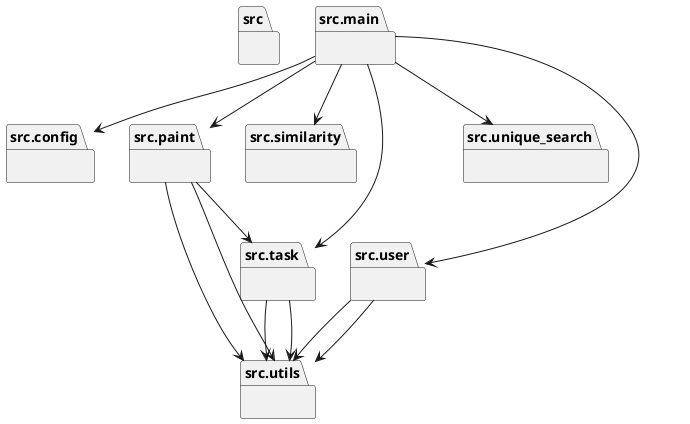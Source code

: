 @startuml packages
set namespaceSeparator none
package "src" as src {
}
package "src.config" as src.config {
}
package "src.main" as src.main {
}
package "src.paint" as src.paint {
}
package "src.similarity" as src.similarity {
}
package "src.task" as src.task {
}
package "src.unique_search" as src.unique_search {
}
package "src.user" as src.user {
}
package "src.utils" as src.utils {
}
src.main --> src.config
src.main --> src.paint
src.main --> src.similarity
src.main --> src.task
src.main --> src.unique_search
src.main --> src.user
src.paint --> src.task
src.paint --> src.utils
src.paint --> src.utils
src.task --> src.utils
src.task --> src.utils
src.user --> src.utils
src.user --> src.utils
@enduml
